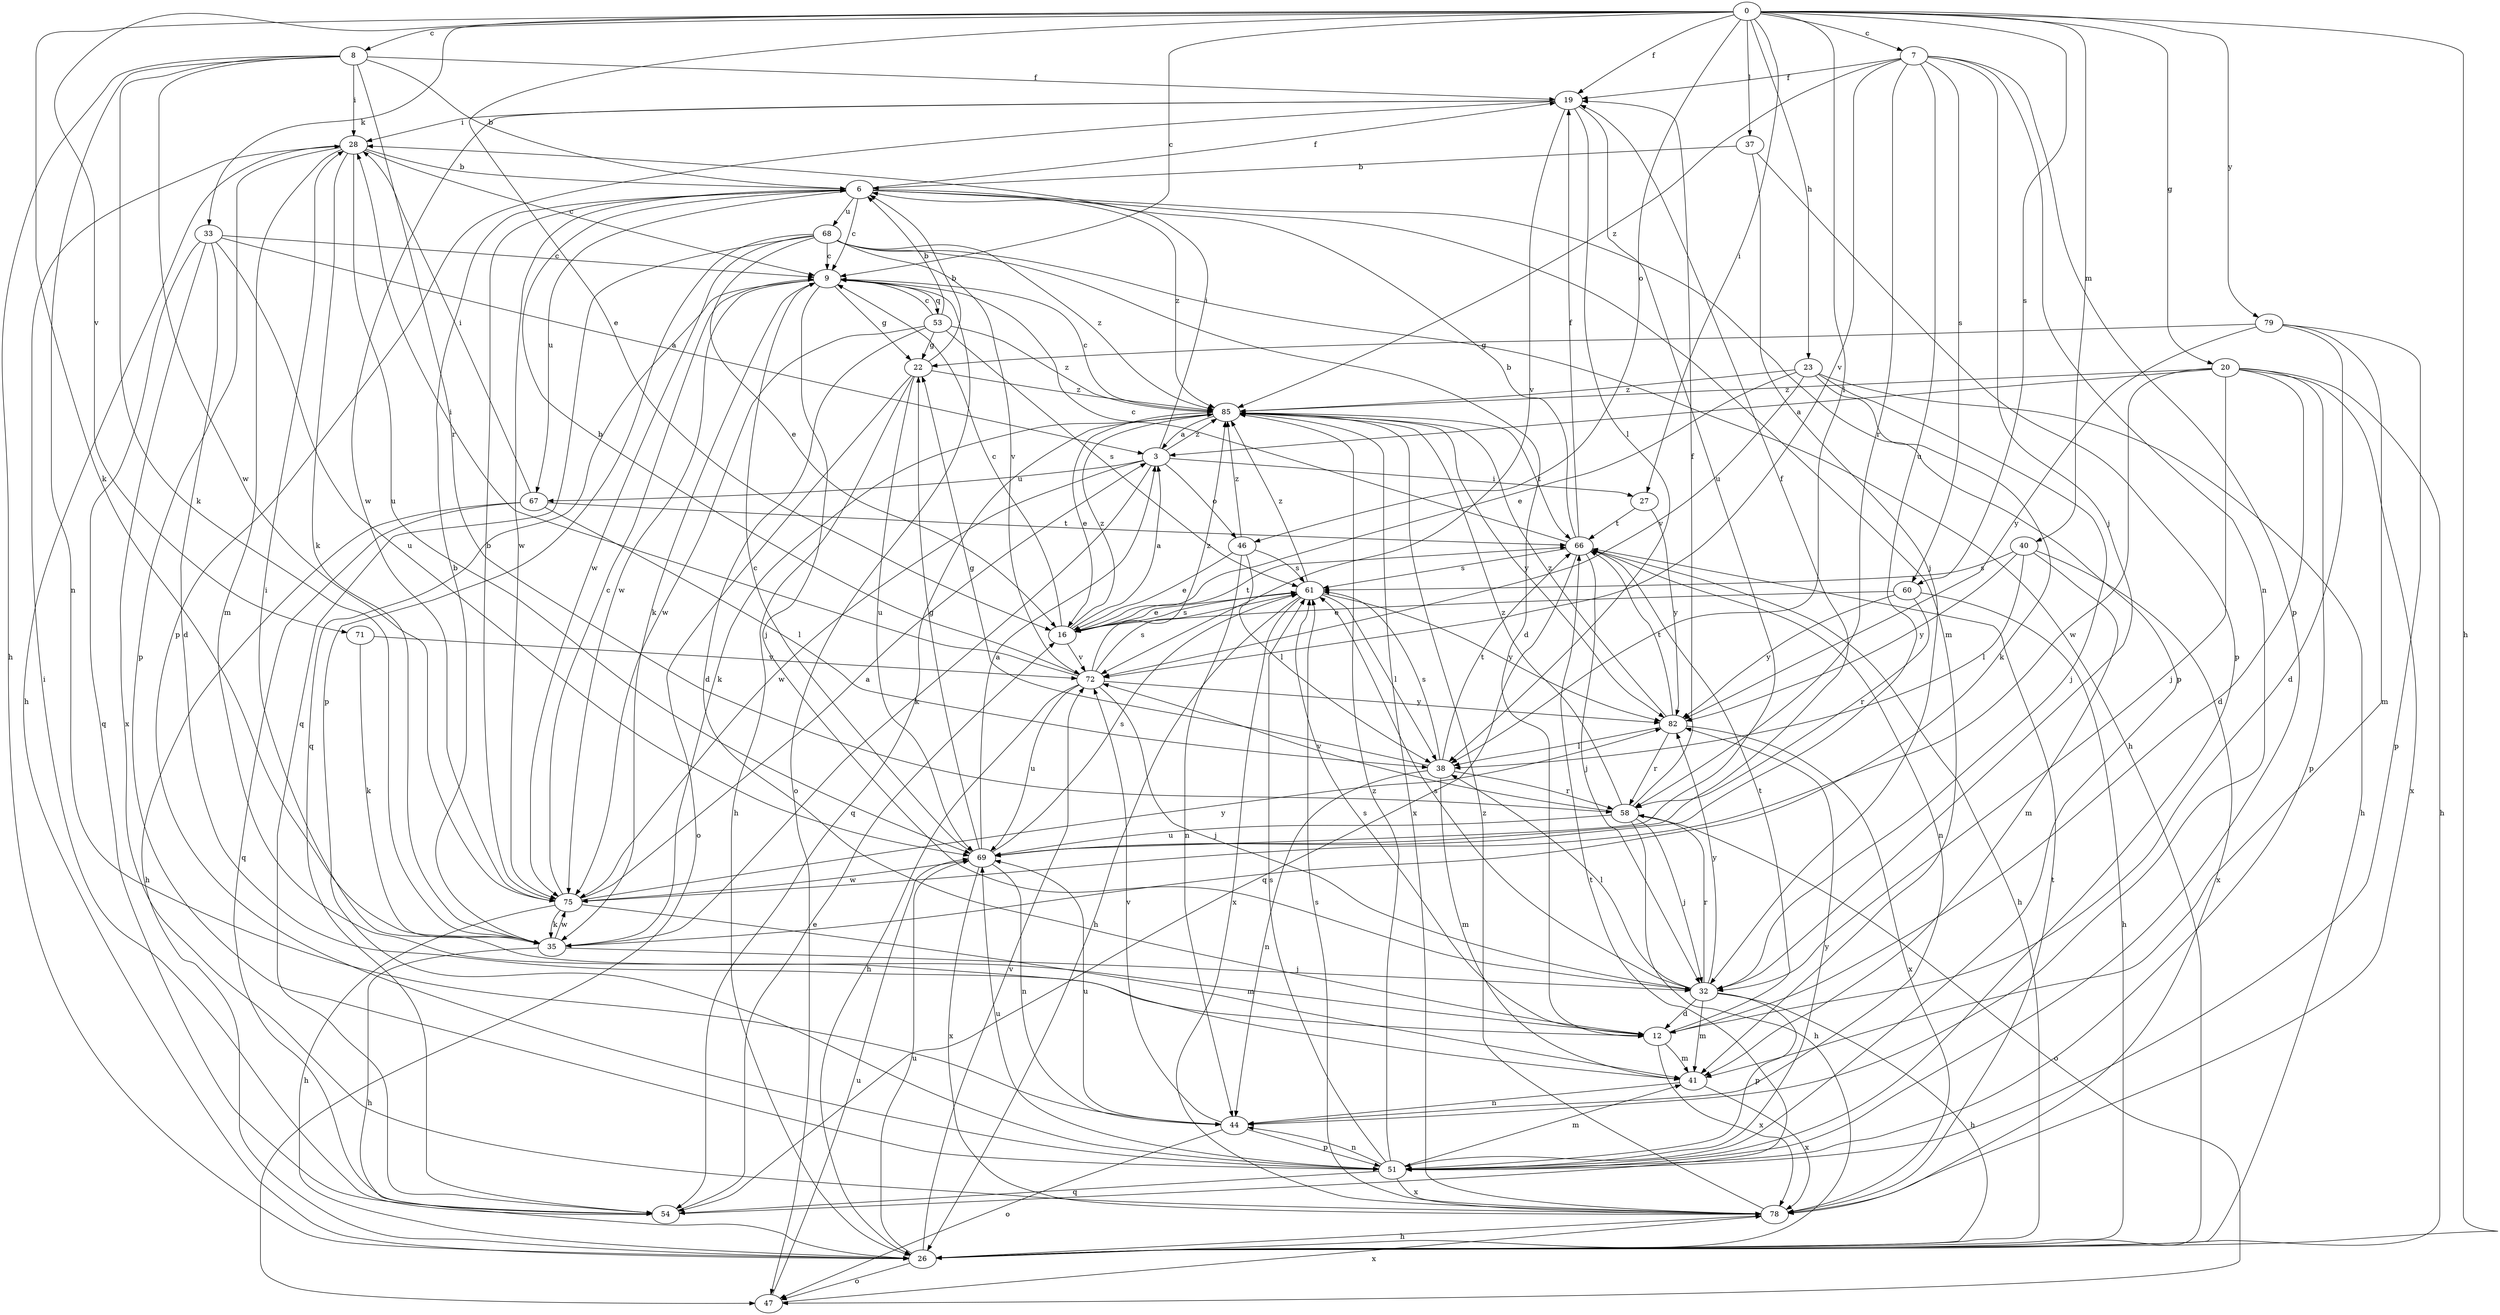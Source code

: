 strict digraph  {
0;
3;
6;
7;
8;
9;
12;
16;
19;
20;
22;
23;
26;
27;
28;
32;
33;
35;
37;
38;
40;
41;
44;
46;
47;
51;
53;
54;
58;
60;
61;
66;
67;
68;
69;
71;
72;
75;
78;
79;
82;
85;
0 -> 7  [label=c];
0 -> 8  [label=c];
0 -> 9  [label=c];
0 -> 16  [label=e];
0 -> 19  [label=f];
0 -> 20  [label=g];
0 -> 23  [label=h];
0 -> 26  [label=h];
0 -> 27  [label=i];
0 -> 33  [label=k];
0 -> 35  [label=k];
0 -> 37  [label=l];
0 -> 38  [label=l];
0 -> 40  [label=m];
0 -> 46  [label=o];
0 -> 60  [label=s];
0 -> 71  [label=v];
0 -> 79  [label=y];
3 -> 27  [label=i];
3 -> 28  [label=i];
3 -> 35  [label=k];
3 -> 46  [label=o];
3 -> 67  [label=u];
3 -> 75  [label=w];
3 -> 85  [label=z];
6 -> 9  [label=c];
6 -> 19  [label=f];
6 -> 41  [label=m];
6 -> 51  [label=p];
6 -> 67  [label=u];
6 -> 68  [label=u];
6 -> 75  [label=w];
6 -> 85  [label=z];
7 -> 19  [label=f];
7 -> 32  [label=j];
7 -> 44  [label=n];
7 -> 51  [label=p];
7 -> 58  [label=r];
7 -> 60  [label=s];
7 -> 69  [label=u];
7 -> 72  [label=v];
7 -> 85  [label=z];
8 -> 6  [label=b];
8 -> 19  [label=f];
8 -> 26  [label=h];
8 -> 28  [label=i];
8 -> 35  [label=k];
8 -> 44  [label=n];
8 -> 58  [label=r];
8 -> 75  [label=w];
9 -> 22  [label=g];
9 -> 32  [label=j];
9 -> 35  [label=k];
9 -> 47  [label=o];
9 -> 53  [label=q];
9 -> 54  [label=q];
9 -> 75  [label=w];
12 -> 28  [label=i];
12 -> 41  [label=m];
12 -> 61  [label=s];
12 -> 66  [label=t];
12 -> 78  [label=x];
16 -> 3  [label=a];
16 -> 9  [label=c];
16 -> 61  [label=s];
16 -> 66  [label=t];
16 -> 72  [label=v];
16 -> 85  [label=z];
19 -> 28  [label=i];
19 -> 38  [label=l];
19 -> 51  [label=p];
19 -> 69  [label=u];
19 -> 72  [label=v];
19 -> 75  [label=w];
20 -> 3  [label=a];
20 -> 12  [label=d];
20 -> 26  [label=h];
20 -> 32  [label=j];
20 -> 51  [label=p];
20 -> 75  [label=w];
20 -> 78  [label=x];
20 -> 85  [label=z];
22 -> 6  [label=b];
22 -> 26  [label=h];
22 -> 47  [label=o];
22 -> 69  [label=u];
22 -> 85  [label=z];
23 -> 16  [label=e];
23 -> 26  [label=h];
23 -> 32  [label=j];
23 -> 35  [label=k];
23 -> 72  [label=v];
23 -> 85  [label=z];
26 -> 47  [label=o];
26 -> 69  [label=u];
26 -> 72  [label=v];
27 -> 66  [label=t];
27 -> 82  [label=y];
28 -> 6  [label=b];
28 -> 9  [label=c];
28 -> 26  [label=h];
28 -> 35  [label=k];
28 -> 41  [label=m];
28 -> 51  [label=p];
28 -> 69  [label=u];
32 -> 12  [label=d];
32 -> 26  [label=h];
32 -> 38  [label=l];
32 -> 41  [label=m];
32 -> 51  [label=p];
32 -> 58  [label=r];
32 -> 61  [label=s];
32 -> 82  [label=y];
33 -> 3  [label=a];
33 -> 9  [label=c];
33 -> 12  [label=d];
33 -> 54  [label=q];
33 -> 69  [label=u];
33 -> 78  [label=x];
35 -> 6  [label=b];
35 -> 26  [label=h];
35 -> 32  [label=j];
35 -> 75  [label=w];
37 -> 6  [label=b];
37 -> 32  [label=j];
37 -> 51  [label=p];
38 -> 22  [label=g];
38 -> 41  [label=m];
38 -> 44  [label=n];
38 -> 58  [label=r];
38 -> 61  [label=s];
38 -> 66  [label=t];
40 -> 38  [label=l];
40 -> 41  [label=m];
40 -> 61  [label=s];
40 -> 78  [label=x];
40 -> 82  [label=y];
41 -> 44  [label=n];
41 -> 78  [label=x];
44 -> 47  [label=o];
44 -> 51  [label=p];
44 -> 69  [label=u];
44 -> 72  [label=v];
46 -> 16  [label=e];
46 -> 38  [label=l];
46 -> 44  [label=n];
46 -> 61  [label=s];
46 -> 85  [label=z];
47 -> 69  [label=u];
47 -> 78  [label=x];
51 -> 41  [label=m];
51 -> 44  [label=n];
51 -> 54  [label=q];
51 -> 61  [label=s];
51 -> 69  [label=u];
51 -> 78  [label=x];
51 -> 82  [label=y];
51 -> 85  [label=z];
53 -> 6  [label=b];
53 -> 9  [label=c];
53 -> 12  [label=d];
53 -> 22  [label=g];
53 -> 61  [label=s];
53 -> 75  [label=w];
53 -> 85  [label=z];
54 -> 16  [label=e];
54 -> 28  [label=i];
54 -> 66  [label=t];
58 -> 19  [label=f];
58 -> 26  [label=h];
58 -> 32  [label=j];
58 -> 47  [label=o];
58 -> 69  [label=u];
58 -> 72  [label=v];
58 -> 85  [label=z];
60 -> 16  [label=e];
60 -> 26  [label=h];
60 -> 58  [label=r];
60 -> 82  [label=y];
61 -> 16  [label=e];
61 -> 26  [label=h];
61 -> 38  [label=l];
61 -> 78  [label=x];
61 -> 82  [label=y];
61 -> 85  [label=z];
66 -> 6  [label=b];
66 -> 9  [label=c];
66 -> 19  [label=f];
66 -> 26  [label=h];
66 -> 32  [label=j];
66 -> 44  [label=n];
66 -> 54  [label=q];
66 -> 61  [label=s];
67 -> 26  [label=h];
67 -> 28  [label=i];
67 -> 38  [label=l];
67 -> 54  [label=q];
67 -> 66  [label=t];
68 -> 9  [label=c];
68 -> 12  [label=d];
68 -> 16  [label=e];
68 -> 26  [label=h];
68 -> 51  [label=p];
68 -> 54  [label=q];
68 -> 72  [label=v];
68 -> 75  [label=w];
68 -> 85  [label=z];
69 -> 3  [label=a];
69 -> 9  [label=c];
69 -> 19  [label=f];
69 -> 22  [label=g];
69 -> 44  [label=n];
69 -> 61  [label=s];
69 -> 75  [label=w];
69 -> 78  [label=x];
71 -> 35  [label=k];
71 -> 72  [label=v];
72 -> 6  [label=b];
72 -> 26  [label=h];
72 -> 28  [label=i];
72 -> 32  [label=j];
72 -> 61  [label=s];
72 -> 69  [label=u];
72 -> 82  [label=y];
72 -> 85  [label=z];
75 -> 3  [label=a];
75 -> 6  [label=b];
75 -> 9  [label=c];
75 -> 26  [label=h];
75 -> 35  [label=k];
75 -> 41  [label=m];
75 -> 82  [label=y];
78 -> 26  [label=h];
78 -> 61  [label=s];
78 -> 66  [label=t];
78 -> 85  [label=z];
79 -> 12  [label=d];
79 -> 22  [label=g];
79 -> 41  [label=m];
79 -> 51  [label=p];
79 -> 82  [label=y];
82 -> 38  [label=l];
82 -> 58  [label=r];
82 -> 66  [label=t];
82 -> 78  [label=x];
82 -> 85  [label=z];
85 -> 3  [label=a];
85 -> 9  [label=c];
85 -> 16  [label=e];
85 -> 35  [label=k];
85 -> 54  [label=q];
85 -> 66  [label=t];
85 -> 78  [label=x];
85 -> 82  [label=y];
}

